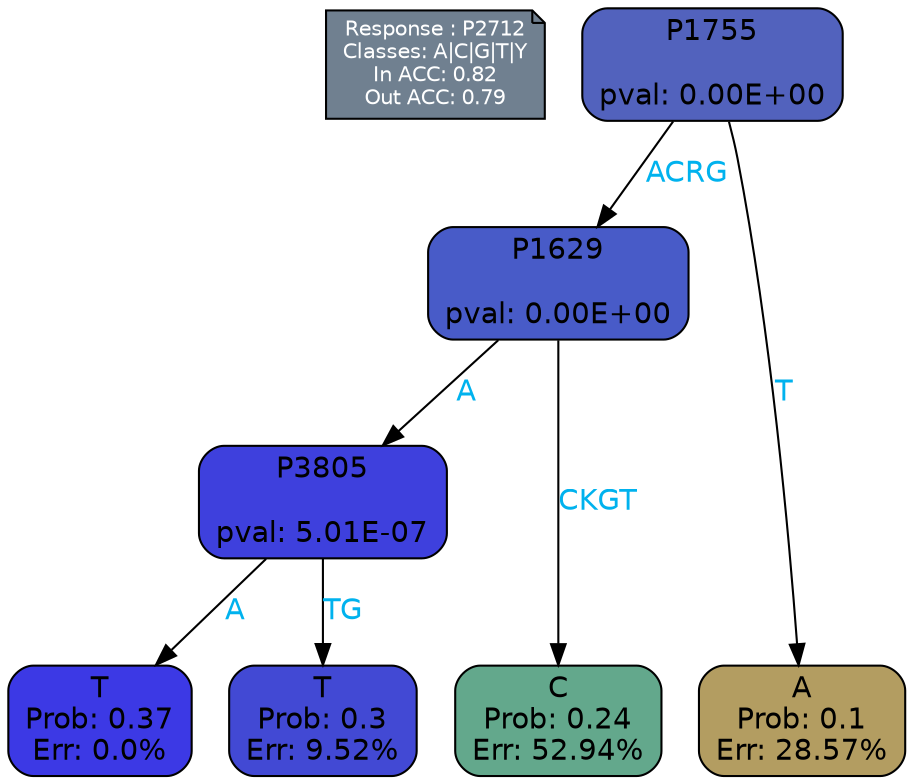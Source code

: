 digraph Tree {
node [shape=box, style="filled, rounded", color="black", fontname=helvetica] ;
graph [ranksep=equally, splines=polylines, bgcolor=transparent, dpi=600] ;
edge [fontname=helvetica] ;
LEGEND [label="Response : P2712
Classes: A|C|G|T|Y
In ACC: 0.82
Out ACC: 0.79
",shape=note,align=left,style=filled,fillcolor="slategray",fontcolor="white",fontsize=10];1 [label="P1755

pval: 0.00E+00", fillcolor="#5262bd"] ;
2 [label="P1629

pval: 0.00E+00", fillcolor="#485bc8"] ;
3 [label="P3805

pval: 5.01E-07", fillcolor="#3e40dd"] ;
4 [label="T
Prob: 0.37
Err: 0.0%", fillcolor="#3c39e5"] ;
5 [label="T
Prob: 0.3
Err: 9.52%", fillcolor="#4249d4"] ;
6 [label="C
Prob: 0.24
Err: 52.94%", fillcolor="#63a88c"] ;
7 [label="A
Prob: 0.1
Err: 28.57%", fillcolor="#b39d61"] ;
1 -> 2 [label="ACRG",fontcolor=deepskyblue2] ;
1 -> 7 [label="T",fontcolor=deepskyblue2] ;
2 -> 3 [label="A",fontcolor=deepskyblue2] ;
2 -> 6 [label="CKGT",fontcolor=deepskyblue2] ;
3 -> 4 [label="A",fontcolor=deepskyblue2] ;
3 -> 5 [label="TG",fontcolor=deepskyblue2] ;
{rank = same; 4;5;6;7;}{rank = same; LEGEND;1;}}